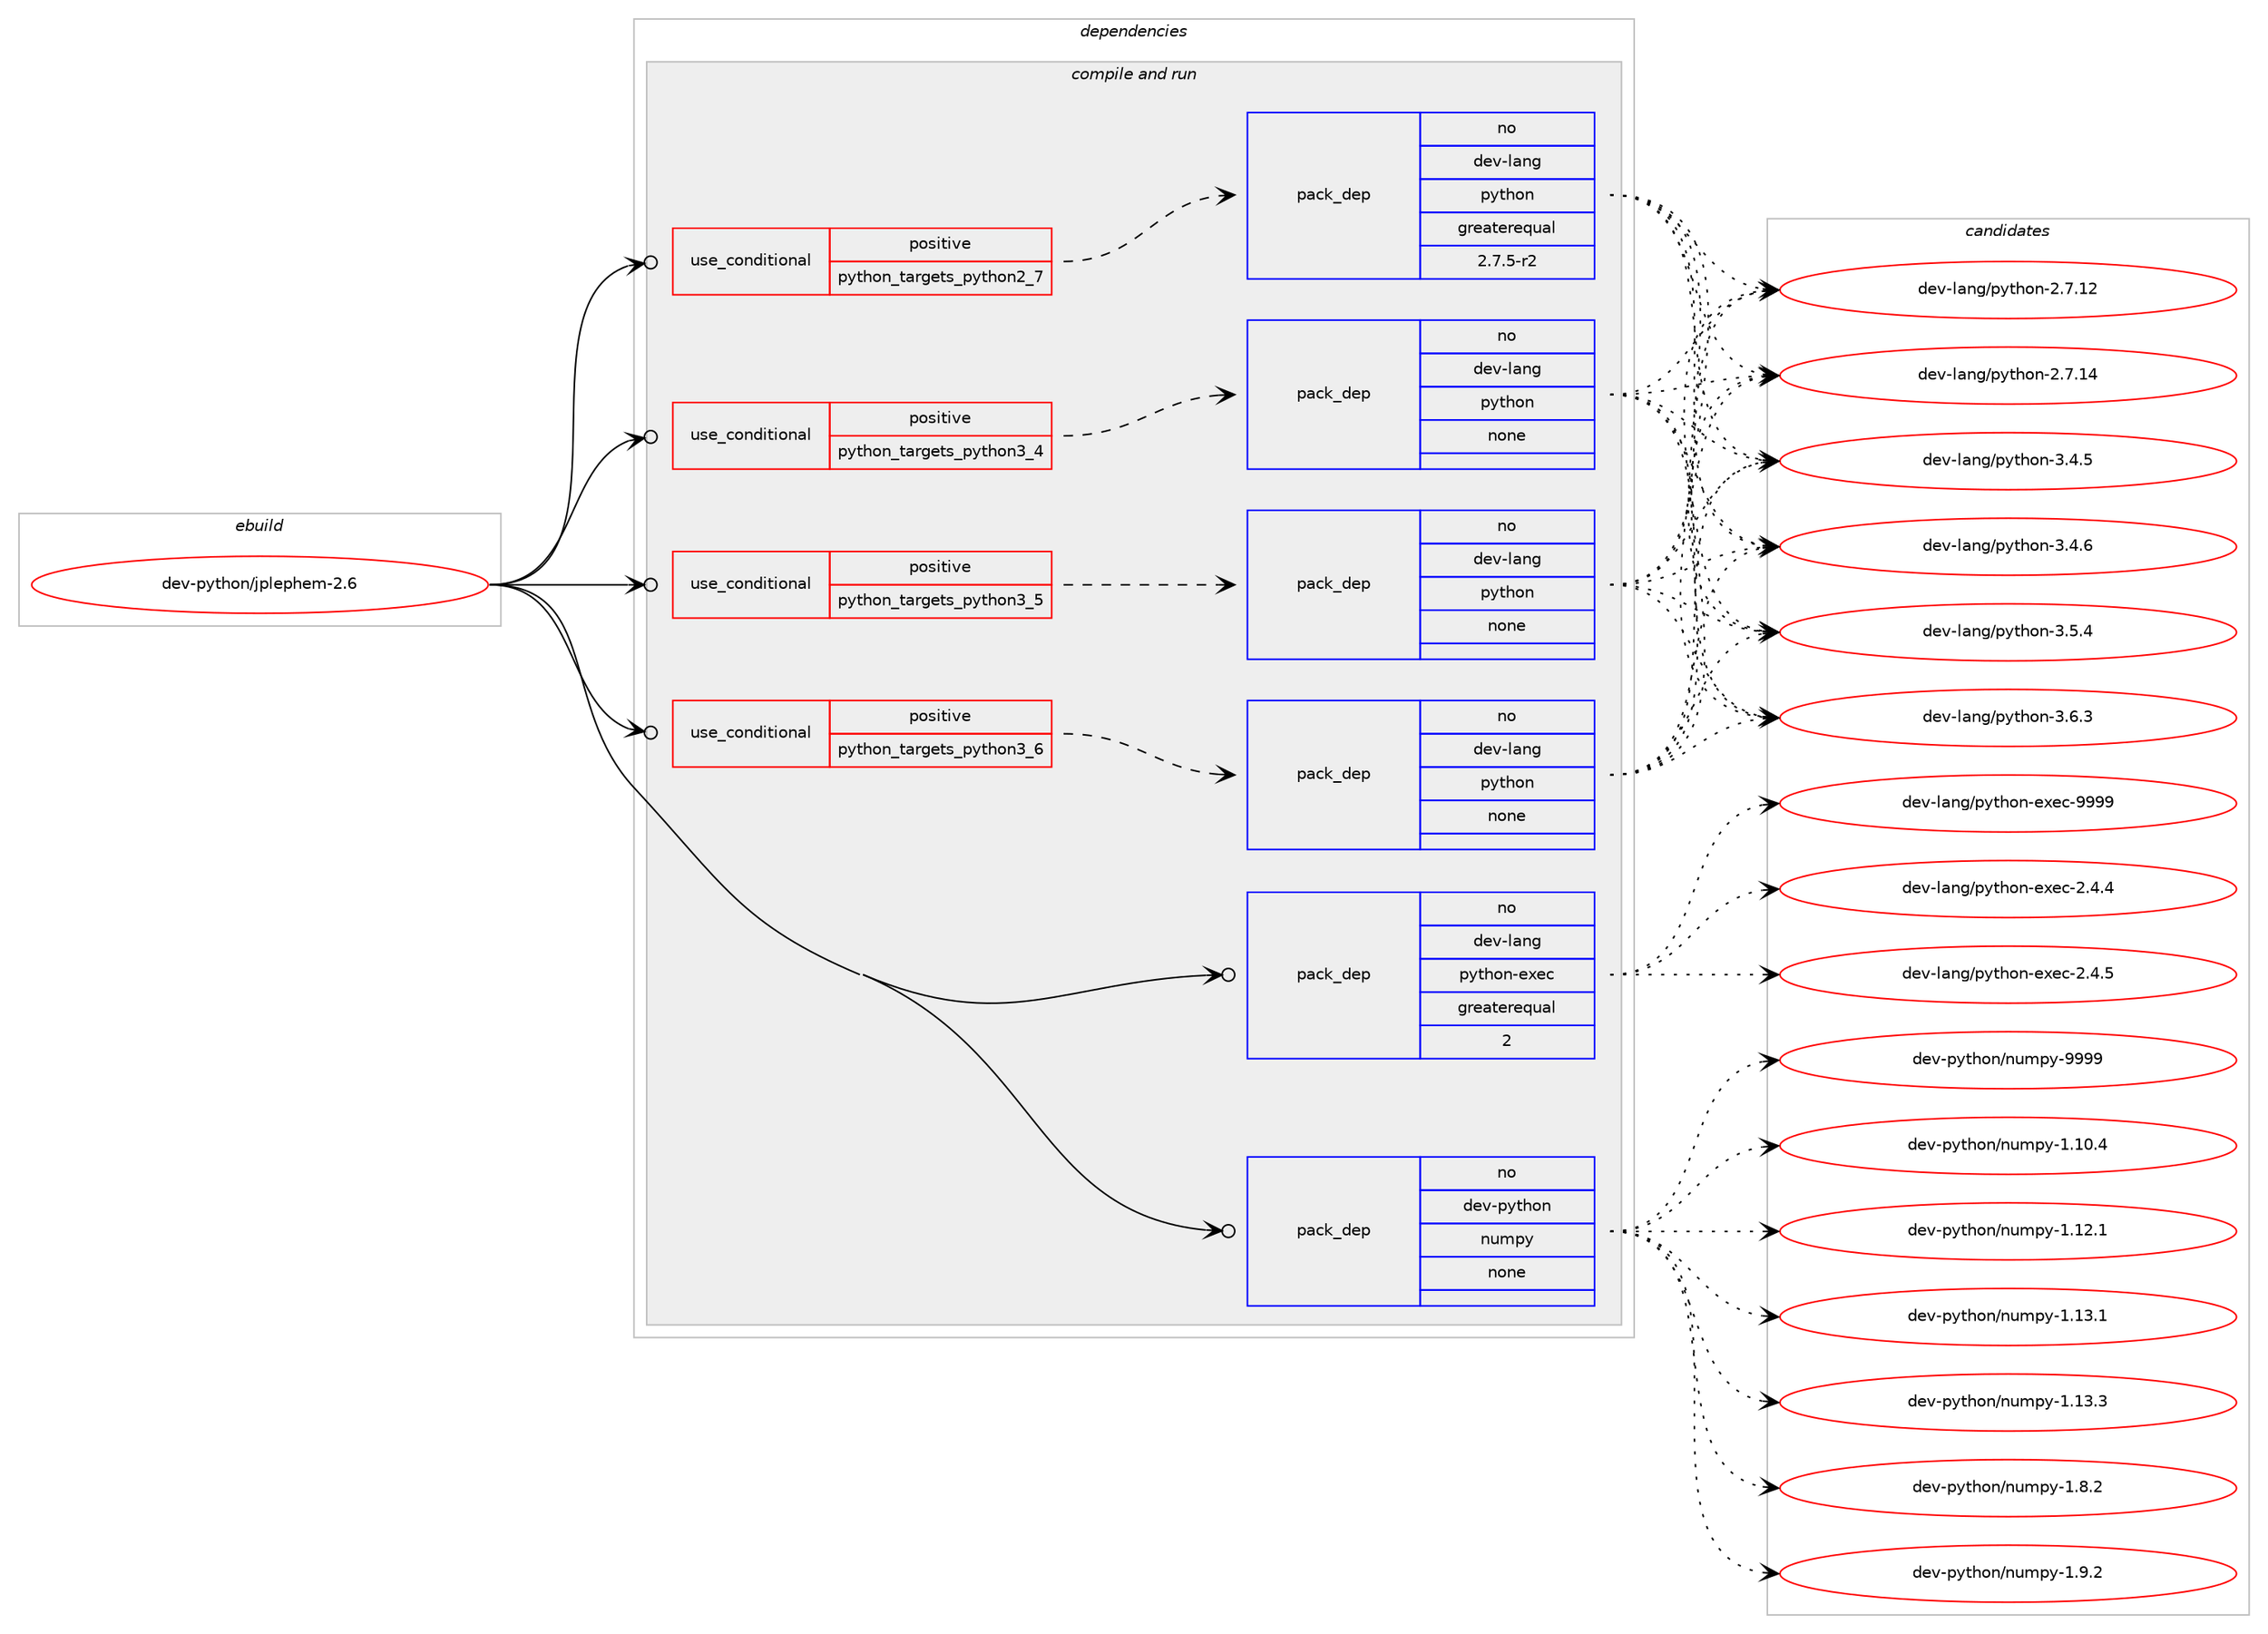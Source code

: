 digraph prolog {

# *************
# Graph options
# *************

newrank=true;
concentrate=true;
compound=true;
graph [rankdir=LR,fontname=Helvetica,fontsize=10,ranksep=1.5];#, ranksep=2.5, nodesep=0.2];
edge  [arrowhead=vee];
node  [fontname=Helvetica,fontsize=10];

# **********
# The ebuild
# **********

subgraph cluster_leftcol {
color=gray;
rank=same;
label=<<i>ebuild</i>>;
id [label="dev-python/jplephem-2.6", color=red, width=4, href="../dev-python/jplephem-2.6.svg"];
}

# ****************
# The dependencies
# ****************

subgraph cluster_midcol {
color=gray;
label=<<i>dependencies</i>>;
subgraph cluster_compile {
fillcolor="#eeeeee";
style=filled;
label=<<i>compile</i>>;
}
subgraph cluster_compileandrun {
fillcolor="#eeeeee";
style=filled;
label=<<i>compile and run</i>>;
subgraph cond34492 {
dependency162973 [label=<<TABLE BORDER="0" CELLBORDER="1" CELLSPACING="0" CELLPADDING="4"><TR><TD ROWSPAN="3" CELLPADDING="10">use_conditional</TD></TR><TR><TD>positive</TD></TR><TR><TD>python_targets_python2_7</TD></TR></TABLE>>, shape=none, color=red];
subgraph pack124629 {
dependency162974 [label=<<TABLE BORDER="0" CELLBORDER="1" CELLSPACING="0" CELLPADDING="4" WIDTH="220"><TR><TD ROWSPAN="6" CELLPADDING="30">pack_dep</TD></TR><TR><TD WIDTH="110">no</TD></TR><TR><TD>dev-lang</TD></TR><TR><TD>python</TD></TR><TR><TD>greaterequal</TD></TR><TR><TD>2.7.5-r2</TD></TR></TABLE>>, shape=none, color=blue];
}
dependency162973:e -> dependency162974:w [weight=20,style="dashed",arrowhead="vee"];
}
id:e -> dependency162973:w [weight=20,style="solid",arrowhead="odotvee"];
subgraph cond34493 {
dependency162975 [label=<<TABLE BORDER="0" CELLBORDER="1" CELLSPACING="0" CELLPADDING="4"><TR><TD ROWSPAN="3" CELLPADDING="10">use_conditional</TD></TR><TR><TD>positive</TD></TR><TR><TD>python_targets_python3_4</TD></TR></TABLE>>, shape=none, color=red];
subgraph pack124630 {
dependency162976 [label=<<TABLE BORDER="0" CELLBORDER="1" CELLSPACING="0" CELLPADDING="4" WIDTH="220"><TR><TD ROWSPAN="6" CELLPADDING="30">pack_dep</TD></TR><TR><TD WIDTH="110">no</TD></TR><TR><TD>dev-lang</TD></TR><TR><TD>python</TD></TR><TR><TD>none</TD></TR><TR><TD></TD></TR></TABLE>>, shape=none, color=blue];
}
dependency162975:e -> dependency162976:w [weight=20,style="dashed",arrowhead="vee"];
}
id:e -> dependency162975:w [weight=20,style="solid",arrowhead="odotvee"];
subgraph cond34494 {
dependency162977 [label=<<TABLE BORDER="0" CELLBORDER="1" CELLSPACING="0" CELLPADDING="4"><TR><TD ROWSPAN="3" CELLPADDING="10">use_conditional</TD></TR><TR><TD>positive</TD></TR><TR><TD>python_targets_python3_5</TD></TR></TABLE>>, shape=none, color=red];
subgraph pack124631 {
dependency162978 [label=<<TABLE BORDER="0" CELLBORDER="1" CELLSPACING="0" CELLPADDING="4" WIDTH="220"><TR><TD ROWSPAN="6" CELLPADDING="30">pack_dep</TD></TR><TR><TD WIDTH="110">no</TD></TR><TR><TD>dev-lang</TD></TR><TR><TD>python</TD></TR><TR><TD>none</TD></TR><TR><TD></TD></TR></TABLE>>, shape=none, color=blue];
}
dependency162977:e -> dependency162978:w [weight=20,style="dashed",arrowhead="vee"];
}
id:e -> dependency162977:w [weight=20,style="solid",arrowhead="odotvee"];
subgraph cond34495 {
dependency162979 [label=<<TABLE BORDER="0" CELLBORDER="1" CELLSPACING="0" CELLPADDING="4"><TR><TD ROWSPAN="3" CELLPADDING="10">use_conditional</TD></TR><TR><TD>positive</TD></TR><TR><TD>python_targets_python3_6</TD></TR></TABLE>>, shape=none, color=red];
subgraph pack124632 {
dependency162980 [label=<<TABLE BORDER="0" CELLBORDER="1" CELLSPACING="0" CELLPADDING="4" WIDTH="220"><TR><TD ROWSPAN="6" CELLPADDING="30">pack_dep</TD></TR><TR><TD WIDTH="110">no</TD></TR><TR><TD>dev-lang</TD></TR><TR><TD>python</TD></TR><TR><TD>none</TD></TR><TR><TD></TD></TR></TABLE>>, shape=none, color=blue];
}
dependency162979:e -> dependency162980:w [weight=20,style="dashed",arrowhead="vee"];
}
id:e -> dependency162979:w [weight=20,style="solid",arrowhead="odotvee"];
subgraph pack124633 {
dependency162981 [label=<<TABLE BORDER="0" CELLBORDER="1" CELLSPACING="0" CELLPADDING="4" WIDTH="220"><TR><TD ROWSPAN="6" CELLPADDING="30">pack_dep</TD></TR><TR><TD WIDTH="110">no</TD></TR><TR><TD>dev-lang</TD></TR><TR><TD>python-exec</TD></TR><TR><TD>greaterequal</TD></TR><TR><TD>2</TD></TR></TABLE>>, shape=none, color=blue];
}
id:e -> dependency162981:w [weight=20,style="solid",arrowhead="odotvee"];
subgraph pack124634 {
dependency162982 [label=<<TABLE BORDER="0" CELLBORDER="1" CELLSPACING="0" CELLPADDING="4" WIDTH="220"><TR><TD ROWSPAN="6" CELLPADDING="30">pack_dep</TD></TR><TR><TD WIDTH="110">no</TD></TR><TR><TD>dev-python</TD></TR><TR><TD>numpy</TD></TR><TR><TD>none</TD></TR><TR><TD></TD></TR></TABLE>>, shape=none, color=blue];
}
id:e -> dependency162982:w [weight=20,style="solid",arrowhead="odotvee"];
}
subgraph cluster_run {
fillcolor="#eeeeee";
style=filled;
label=<<i>run</i>>;
}
}

# **************
# The candidates
# **************

subgraph cluster_choices {
rank=same;
color=gray;
label=<<i>candidates</i>>;

subgraph choice124629 {
color=black;
nodesep=1;
choice10010111845108971101034711212111610411111045504655464950 [label="dev-lang/python-2.7.12", color=red, width=4,href="../dev-lang/python-2.7.12.svg"];
choice10010111845108971101034711212111610411111045504655464952 [label="dev-lang/python-2.7.14", color=red, width=4,href="../dev-lang/python-2.7.14.svg"];
choice100101118451089711010347112121116104111110455146524653 [label="dev-lang/python-3.4.5", color=red, width=4,href="../dev-lang/python-3.4.5.svg"];
choice100101118451089711010347112121116104111110455146524654 [label="dev-lang/python-3.4.6", color=red, width=4,href="../dev-lang/python-3.4.6.svg"];
choice100101118451089711010347112121116104111110455146534652 [label="dev-lang/python-3.5.4", color=red, width=4,href="../dev-lang/python-3.5.4.svg"];
choice100101118451089711010347112121116104111110455146544651 [label="dev-lang/python-3.6.3", color=red, width=4,href="../dev-lang/python-3.6.3.svg"];
dependency162974:e -> choice10010111845108971101034711212111610411111045504655464950:w [style=dotted,weight="100"];
dependency162974:e -> choice10010111845108971101034711212111610411111045504655464952:w [style=dotted,weight="100"];
dependency162974:e -> choice100101118451089711010347112121116104111110455146524653:w [style=dotted,weight="100"];
dependency162974:e -> choice100101118451089711010347112121116104111110455146524654:w [style=dotted,weight="100"];
dependency162974:e -> choice100101118451089711010347112121116104111110455146534652:w [style=dotted,weight="100"];
dependency162974:e -> choice100101118451089711010347112121116104111110455146544651:w [style=dotted,weight="100"];
}
subgraph choice124630 {
color=black;
nodesep=1;
choice10010111845108971101034711212111610411111045504655464950 [label="dev-lang/python-2.7.12", color=red, width=4,href="../dev-lang/python-2.7.12.svg"];
choice10010111845108971101034711212111610411111045504655464952 [label="dev-lang/python-2.7.14", color=red, width=4,href="../dev-lang/python-2.7.14.svg"];
choice100101118451089711010347112121116104111110455146524653 [label="dev-lang/python-3.4.5", color=red, width=4,href="../dev-lang/python-3.4.5.svg"];
choice100101118451089711010347112121116104111110455146524654 [label="dev-lang/python-3.4.6", color=red, width=4,href="../dev-lang/python-3.4.6.svg"];
choice100101118451089711010347112121116104111110455146534652 [label="dev-lang/python-3.5.4", color=red, width=4,href="../dev-lang/python-3.5.4.svg"];
choice100101118451089711010347112121116104111110455146544651 [label="dev-lang/python-3.6.3", color=red, width=4,href="../dev-lang/python-3.6.3.svg"];
dependency162976:e -> choice10010111845108971101034711212111610411111045504655464950:w [style=dotted,weight="100"];
dependency162976:e -> choice10010111845108971101034711212111610411111045504655464952:w [style=dotted,weight="100"];
dependency162976:e -> choice100101118451089711010347112121116104111110455146524653:w [style=dotted,weight="100"];
dependency162976:e -> choice100101118451089711010347112121116104111110455146524654:w [style=dotted,weight="100"];
dependency162976:e -> choice100101118451089711010347112121116104111110455146534652:w [style=dotted,weight="100"];
dependency162976:e -> choice100101118451089711010347112121116104111110455146544651:w [style=dotted,weight="100"];
}
subgraph choice124631 {
color=black;
nodesep=1;
choice10010111845108971101034711212111610411111045504655464950 [label="dev-lang/python-2.7.12", color=red, width=4,href="../dev-lang/python-2.7.12.svg"];
choice10010111845108971101034711212111610411111045504655464952 [label="dev-lang/python-2.7.14", color=red, width=4,href="../dev-lang/python-2.7.14.svg"];
choice100101118451089711010347112121116104111110455146524653 [label="dev-lang/python-3.4.5", color=red, width=4,href="../dev-lang/python-3.4.5.svg"];
choice100101118451089711010347112121116104111110455146524654 [label="dev-lang/python-3.4.6", color=red, width=4,href="../dev-lang/python-3.4.6.svg"];
choice100101118451089711010347112121116104111110455146534652 [label="dev-lang/python-3.5.4", color=red, width=4,href="../dev-lang/python-3.5.4.svg"];
choice100101118451089711010347112121116104111110455146544651 [label="dev-lang/python-3.6.3", color=red, width=4,href="../dev-lang/python-3.6.3.svg"];
dependency162978:e -> choice10010111845108971101034711212111610411111045504655464950:w [style=dotted,weight="100"];
dependency162978:e -> choice10010111845108971101034711212111610411111045504655464952:w [style=dotted,weight="100"];
dependency162978:e -> choice100101118451089711010347112121116104111110455146524653:w [style=dotted,weight="100"];
dependency162978:e -> choice100101118451089711010347112121116104111110455146524654:w [style=dotted,weight="100"];
dependency162978:e -> choice100101118451089711010347112121116104111110455146534652:w [style=dotted,weight="100"];
dependency162978:e -> choice100101118451089711010347112121116104111110455146544651:w [style=dotted,weight="100"];
}
subgraph choice124632 {
color=black;
nodesep=1;
choice10010111845108971101034711212111610411111045504655464950 [label="dev-lang/python-2.7.12", color=red, width=4,href="../dev-lang/python-2.7.12.svg"];
choice10010111845108971101034711212111610411111045504655464952 [label="dev-lang/python-2.7.14", color=red, width=4,href="../dev-lang/python-2.7.14.svg"];
choice100101118451089711010347112121116104111110455146524653 [label="dev-lang/python-3.4.5", color=red, width=4,href="../dev-lang/python-3.4.5.svg"];
choice100101118451089711010347112121116104111110455146524654 [label="dev-lang/python-3.4.6", color=red, width=4,href="../dev-lang/python-3.4.6.svg"];
choice100101118451089711010347112121116104111110455146534652 [label="dev-lang/python-3.5.4", color=red, width=4,href="../dev-lang/python-3.5.4.svg"];
choice100101118451089711010347112121116104111110455146544651 [label="dev-lang/python-3.6.3", color=red, width=4,href="../dev-lang/python-3.6.3.svg"];
dependency162980:e -> choice10010111845108971101034711212111610411111045504655464950:w [style=dotted,weight="100"];
dependency162980:e -> choice10010111845108971101034711212111610411111045504655464952:w [style=dotted,weight="100"];
dependency162980:e -> choice100101118451089711010347112121116104111110455146524653:w [style=dotted,weight="100"];
dependency162980:e -> choice100101118451089711010347112121116104111110455146524654:w [style=dotted,weight="100"];
dependency162980:e -> choice100101118451089711010347112121116104111110455146534652:w [style=dotted,weight="100"];
dependency162980:e -> choice100101118451089711010347112121116104111110455146544651:w [style=dotted,weight="100"];
}
subgraph choice124633 {
color=black;
nodesep=1;
choice1001011184510897110103471121211161041111104510112010199455046524652 [label="dev-lang/python-exec-2.4.4", color=red, width=4,href="../dev-lang/python-exec-2.4.4.svg"];
choice1001011184510897110103471121211161041111104510112010199455046524653 [label="dev-lang/python-exec-2.4.5", color=red, width=4,href="../dev-lang/python-exec-2.4.5.svg"];
choice10010111845108971101034711212111610411111045101120101994557575757 [label="dev-lang/python-exec-9999", color=red, width=4,href="../dev-lang/python-exec-9999.svg"];
dependency162981:e -> choice1001011184510897110103471121211161041111104510112010199455046524652:w [style=dotted,weight="100"];
dependency162981:e -> choice1001011184510897110103471121211161041111104510112010199455046524653:w [style=dotted,weight="100"];
dependency162981:e -> choice10010111845108971101034711212111610411111045101120101994557575757:w [style=dotted,weight="100"];
}
subgraph choice124634 {
color=black;
nodesep=1;
choice100101118451121211161041111104711011710911212145494649484652 [label="dev-python/numpy-1.10.4", color=red, width=4,href="../dev-python/numpy-1.10.4.svg"];
choice100101118451121211161041111104711011710911212145494649504649 [label="dev-python/numpy-1.12.1", color=red, width=4,href="../dev-python/numpy-1.12.1.svg"];
choice100101118451121211161041111104711011710911212145494649514649 [label="dev-python/numpy-1.13.1", color=red, width=4,href="../dev-python/numpy-1.13.1.svg"];
choice100101118451121211161041111104711011710911212145494649514651 [label="dev-python/numpy-1.13.3", color=red, width=4,href="../dev-python/numpy-1.13.3.svg"];
choice1001011184511212111610411111047110117109112121454946564650 [label="dev-python/numpy-1.8.2", color=red, width=4,href="../dev-python/numpy-1.8.2.svg"];
choice1001011184511212111610411111047110117109112121454946574650 [label="dev-python/numpy-1.9.2", color=red, width=4,href="../dev-python/numpy-1.9.2.svg"];
choice10010111845112121116104111110471101171091121214557575757 [label="dev-python/numpy-9999", color=red, width=4,href="../dev-python/numpy-9999.svg"];
dependency162982:e -> choice100101118451121211161041111104711011710911212145494649484652:w [style=dotted,weight="100"];
dependency162982:e -> choice100101118451121211161041111104711011710911212145494649504649:w [style=dotted,weight="100"];
dependency162982:e -> choice100101118451121211161041111104711011710911212145494649514649:w [style=dotted,weight="100"];
dependency162982:e -> choice100101118451121211161041111104711011710911212145494649514651:w [style=dotted,weight="100"];
dependency162982:e -> choice1001011184511212111610411111047110117109112121454946564650:w [style=dotted,weight="100"];
dependency162982:e -> choice1001011184511212111610411111047110117109112121454946574650:w [style=dotted,weight="100"];
dependency162982:e -> choice10010111845112121116104111110471101171091121214557575757:w [style=dotted,weight="100"];
}
}

}
